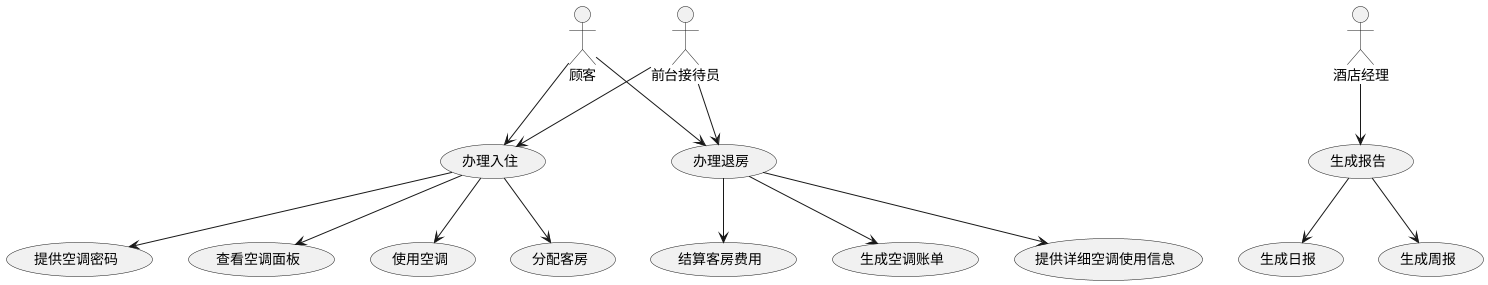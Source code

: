 @startuml

actor 顾客 as 顾客
actor 前台接待员 as "前台接待员"

顾客 --> (办理入住)
顾客 --> (办理退房)
前台接待员 --> (办理入住)
前台接待员 --> (办理退房)
酒店经理 --> (生成报告)

(办理入住) --> (分配客房)
(办理入住) --> (提供空调密码)
(办理入住) --> (查看空调面板)
(办理入住) --> (使用空调)

(办理退房) --> (结算客房费用)
(办理退房) --> (生成空调账单)
(办理退房) --> (提供详细空调使用信息)

(生成报告) --> (生成日报)
(生成报告) --> (生成周报)

@enduml
